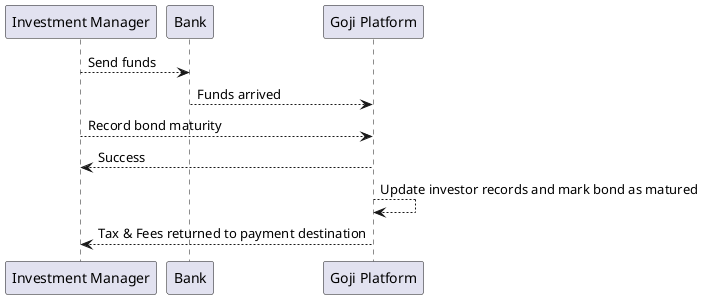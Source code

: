 @startuml
"Investment Manager" --> Bank: Send funds
Bank --> "Goji Platform": Funds arrived
"Investment Manager" --> "Goji Platform": Record bond maturity
"Goji Platform" --> "Investment Manager": Success
"Goji Platform" --> "Goji Platform": Update investor records and mark bond as matured
"Goji Platform" --> "Investment Manager": Tax & Fees returned to payment destination
@enduml